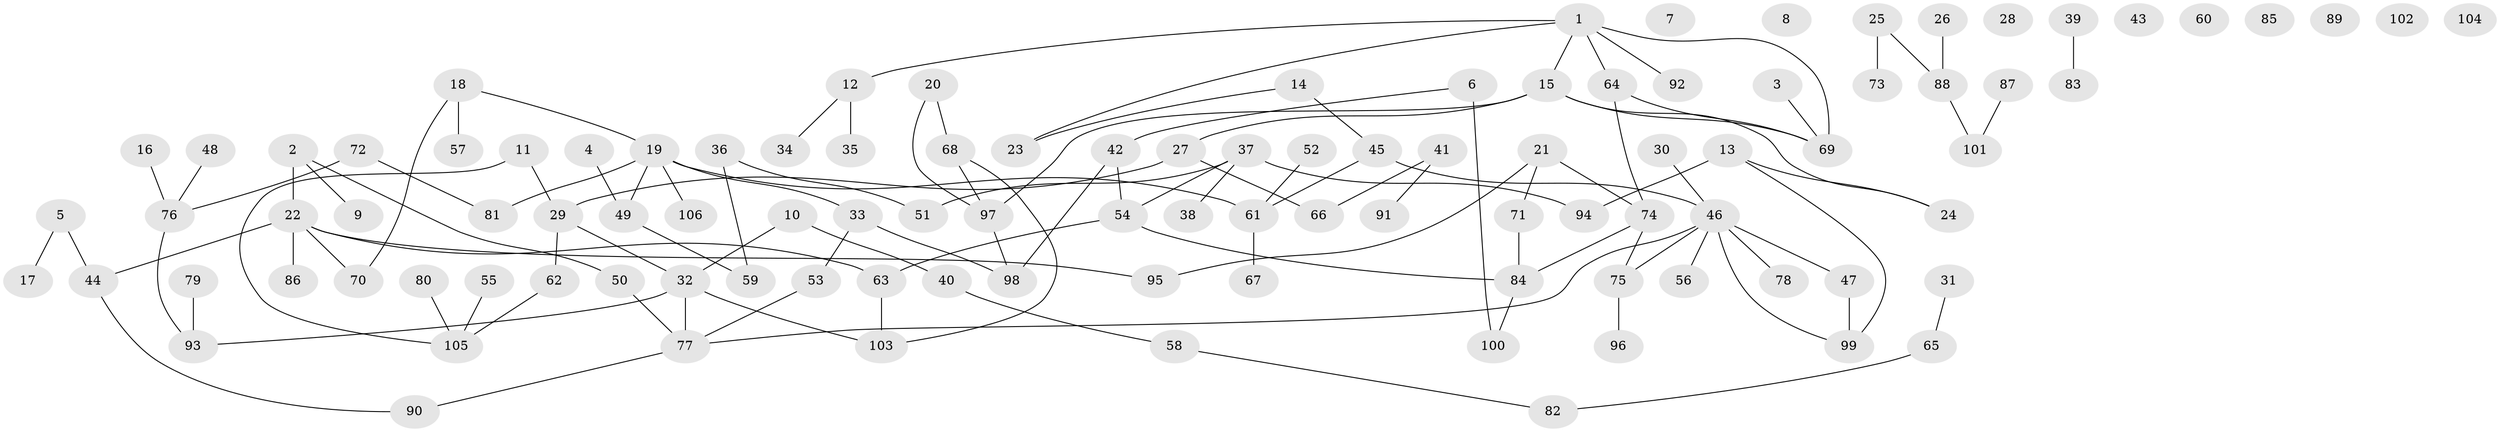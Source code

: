 // Generated by graph-tools (version 1.1) at 2025/00/03/09/25 03:00:44]
// undirected, 106 vertices, 116 edges
graph export_dot {
graph [start="1"]
  node [color=gray90,style=filled];
  1;
  2;
  3;
  4;
  5;
  6;
  7;
  8;
  9;
  10;
  11;
  12;
  13;
  14;
  15;
  16;
  17;
  18;
  19;
  20;
  21;
  22;
  23;
  24;
  25;
  26;
  27;
  28;
  29;
  30;
  31;
  32;
  33;
  34;
  35;
  36;
  37;
  38;
  39;
  40;
  41;
  42;
  43;
  44;
  45;
  46;
  47;
  48;
  49;
  50;
  51;
  52;
  53;
  54;
  55;
  56;
  57;
  58;
  59;
  60;
  61;
  62;
  63;
  64;
  65;
  66;
  67;
  68;
  69;
  70;
  71;
  72;
  73;
  74;
  75;
  76;
  77;
  78;
  79;
  80;
  81;
  82;
  83;
  84;
  85;
  86;
  87;
  88;
  89;
  90;
  91;
  92;
  93;
  94;
  95;
  96;
  97;
  98;
  99;
  100;
  101;
  102;
  103;
  104;
  105;
  106;
  1 -- 12;
  1 -- 15;
  1 -- 23;
  1 -- 64;
  1 -- 69;
  1 -- 92;
  2 -- 9;
  2 -- 22;
  2 -- 50;
  3 -- 69;
  4 -- 49;
  5 -- 17;
  5 -- 44;
  6 -- 42;
  6 -- 100;
  10 -- 32;
  10 -- 40;
  11 -- 29;
  11 -- 105;
  12 -- 34;
  12 -- 35;
  13 -- 24;
  13 -- 94;
  13 -- 99;
  14 -- 23;
  14 -- 45;
  15 -- 24;
  15 -- 27;
  15 -- 69;
  15 -- 97;
  16 -- 76;
  18 -- 19;
  18 -- 57;
  18 -- 70;
  19 -- 33;
  19 -- 49;
  19 -- 61;
  19 -- 81;
  19 -- 106;
  20 -- 68;
  20 -- 97;
  21 -- 71;
  21 -- 74;
  21 -- 95;
  22 -- 44;
  22 -- 63;
  22 -- 70;
  22 -- 86;
  22 -- 95;
  25 -- 73;
  25 -- 88;
  26 -- 88;
  27 -- 29;
  27 -- 66;
  29 -- 32;
  29 -- 62;
  30 -- 46;
  31 -- 65;
  32 -- 77;
  32 -- 93;
  32 -- 103;
  33 -- 53;
  33 -- 98;
  36 -- 51;
  36 -- 59;
  37 -- 38;
  37 -- 51;
  37 -- 54;
  37 -- 94;
  39 -- 83;
  40 -- 58;
  41 -- 66;
  41 -- 91;
  42 -- 54;
  42 -- 98;
  44 -- 90;
  45 -- 46;
  45 -- 61;
  46 -- 47;
  46 -- 56;
  46 -- 75;
  46 -- 77;
  46 -- 78;
  46 -- 99;
  47 -- 99;
  48 -- 76;
  49 -- 59;
  50 -- 77;
  52 -- 61;
  53 -- 77;
  54 -- 63;
  54 -- 84;
  55 -- 105;
  58 -- 82;
  61 -- 67;
  62 -- 105;
  63 -- 103;
  64 -- 69;
  64 -- 74;
  65 -- 82;
  68 -- 97;
  68 -- 103;
  71 -- 84;
  72 -- 76;
  72 -- 81;
  74 -- 75;
  74 -- 84;
  75 -- 96;
  76 -- 93;
  77 -- 90;
  79 -- 93;
  80 -- 105;
  84 -- 100;
  87 -- 101;
  88 -- 101;
  97 -- 98;
}
